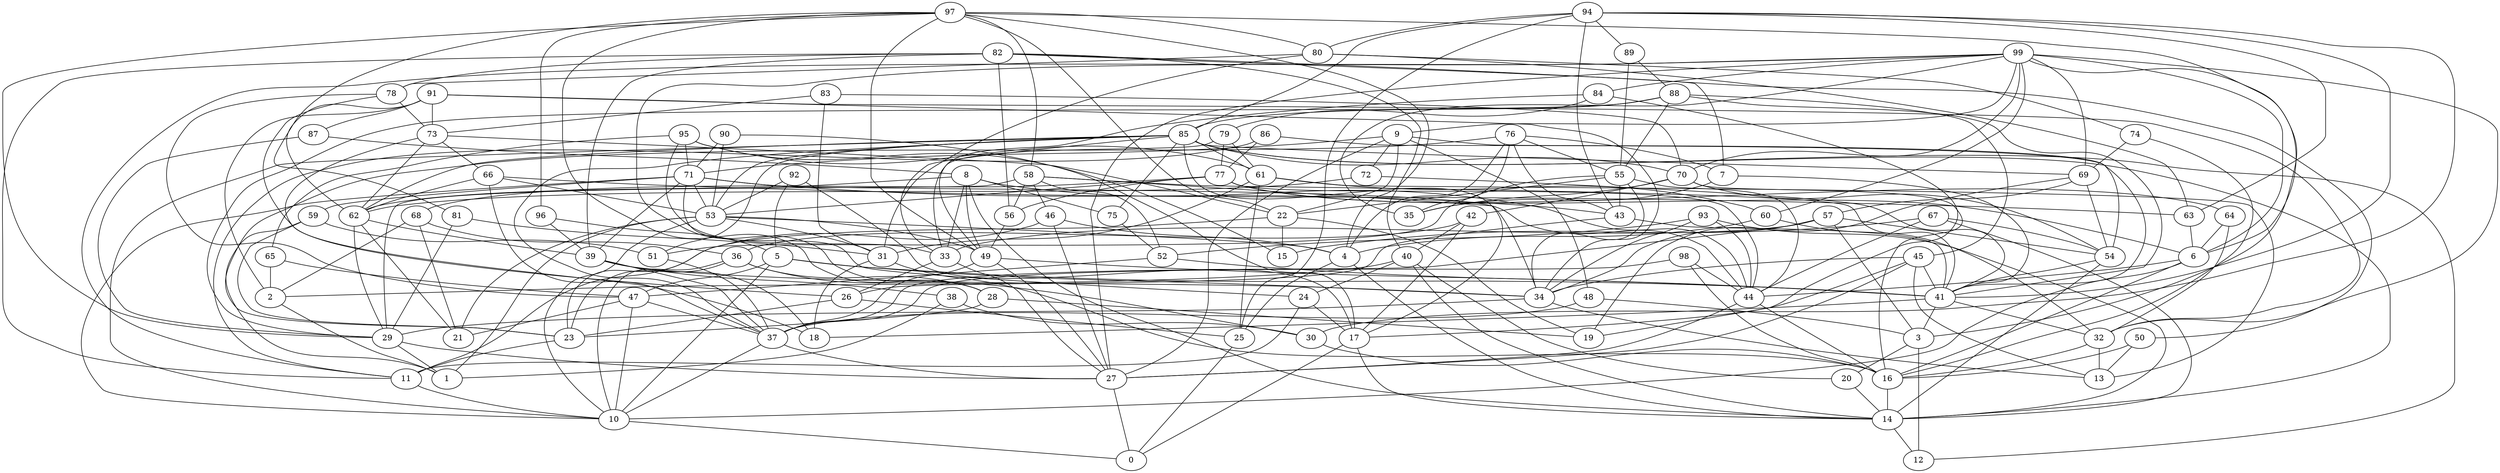 digraph GG_graph {

subgraph G_graph {
edge [color = black]
"2" -> "1" [dir = none]
"92" -> "53" [dir = none]
"92" -> "5" [dir = none]
"92" -> "17" [dir = none]
"7" -> "35" [dir = none]
"7" -> "41" [dir = none]
"65" -> "2" [dir = none]
"65" -> "47" [dir = none]
"68" -> "2" [dir = none]
"68" -> "36" [dir = none]
"68" -> "21" [dir = none]
"25" -> "0" [dir = none]
"78" -> "26" [dir = none]
"78" -> "73" [dir = none]
"78" -> "47" [dir = none]
"94" -> "63" [dir = none]
"94" -> "43" [dir = none]
"94" -> "25" [dir = none]
"94" -> "80" [dir = none]
"94" -> "41" [dir = none]
"94" -> "85" [dir = none]
"94" -> "30" [dir = none]
"94" -> "89" [dir = none]
"89" -> "88" [dir = none]
"89" -> "55" [dir = none]
"73" -> "22" [dir = none]
"73" -> "66" [dir = none]
"73" -> "18" [dir = none]
"73" -> "62" [dir = none]
"26" -> "23" [dir = none]
"26" -> "25" [dir = none]
"39" -> "18" [dir = none]
"39" -> "38" [dir = none]
"39" -> "37" [dir = none]
"39" -> "34" [dir = none]
"51" -> "37" [dir = none]
"5" -> "34" [dir = none]
"5" -> "47" [dir = none]
"5" -> "10" [dir = none]
"5" -> "41" [dir = none]
"36" -> "28" [dir = none]
"36" -> "30" [dir = none]
"36" -> "23" [dir = none]
"36" -> "10" [dir = none]
"96" -> "5" [dir = none]
"96" -> "39" [dir = none]
"43" -> "26" [dir = none]
"43" -> "41" [dir = none]
"47" -> "21" [dir = none]
"47" -> "37" [dir = none]
"47" -> "10" [dir = none]
"91" -> "87" [dir = none]
"91" -> "73" [dir = none]
"91" -> "2" [dir = none]
"91" -> "34" [dir = none]
"91" -> "32" [dir = none]
"91" -> "62" [dir = none]
"64" -> "6" [dir = none]
"64" -> "32" [dir = none]
"98" -> "37" [dir = none]
"98" -> "44" [dir = none]
"98" -> "16" [dir = none]
"80" -> "63" [dir = none]
"80" -> "31" [dir = none]
"80" -> "74" [dir = none]
"80" -> "78" [dir = none]
"83" -> "70" [dir = none]
"83" -> "73" [dir = none]
"83" -> "31" [dir = none]
"38" -> "30" [dir = none]
"38" -> "1" [dir = none]
"61" -> "25" [dir = none]
"61" -> "60" [dir = none]
"61" -> "13" [dir = none]
"61" -> "31" [dir = none]
"32" -> "16" [dir = none]
"32" -> "13" [dir = none]
"16" -> "14" [dir = none]
"97" -> "96" [dir = none]
"97" -> "6" [dir = none]
"97" -> "81" [dir = none]
"97" -> "29" [dir = none]
"97" -> "80" [dir = none]
"97" -> "58" [dir = none]
"97" -> "49" [dir = none]
"97" -> "4" [dir = none]
"97" -> "22" [dir = none]
"97" -> "28" [dir = none]
"42" -> "40" [dir = none]
"42" -> "17" [dir = none]
"42" -> "36" [dir = none]
"49" -> "37" [dir = none]
"49" -> "27" [dir = none]
"49" -> "41" [dir = none]
"28" -> "23" [dir = none]
"28" -> "19" [dir = none]
"41" -> "32" [dir = none]
"41" -> "3" [dir = none]
"41" -> "18" [dir = none]
"17" -> "0" [dir = none]
"17" -> "14" [dir = none]
"40" -> "2" [dir = none]
"40" -> "20" [dir = none]
"40" -> "14" [dir = none]
"40" -> "24" [dir = none]
"77" -> "68" [dir = none]
"77" -> "6" [dir = none]
"77" -> "44" [dir = none]
"77" -> "64" [dir = none]
"77" -> "53" [dir = none]
"77" -> "56" [dir = none]
"63" -> "6" [dir = none]
"76" -> "55" [dir = none]
"76" -> "7" [dir = none]
"76" -> "43" [dir = none]
"76" -> "4" [dir = none]
"76" -> "23" [dir = none]
"76" -> "35" [dir = none]
"53" -> "10" [dir = none]
"53" -> "31" [dir = none]
"53" -> "4" [dir = none]
"53" -> "49" [dir = none]
"53" -> "21" [dir = none]
"53" -> "1" [dir = none]
"72" -> "41" [dir = none]
"72" -> "62" [dir = none]
"87" -> "29" [dir = none]
"87" -> "8" [dir = none]
"9" -> "71" [dir = none]
"9" -> "27" [dir = none]
"9" -> "48" [dir = none]
"9" -> "22" [dir = none]
"9" -> "54" [dir = none]
"9" -> "72" [dir = none]
"93" -> "44" [dir = none]
"93" -> "14" [dir = none]
"93" -> "34" [dir = none]
"93" -> "52" [dir = none]
"70" -> "54" [dir = none]
"70" -> "35" [dir = none]
"70" -> "16" [dir = none]
"70" -> "42" [dir = none]
"66" -> "37" [dir = none]
"66" -> "53" [dir = none]
"66" -> "62" [dir = none]
"66" -> "63" [dir = none]
"23" -> "11" [dir = none]
"75" -> "52" [dir = none]
"60" -> "32" [dir = none]
"60" -> "4" [dir = none]
"46" -> "27" [dir = none]
"46" -> "23" [dir = none]
"46" -> "4" [dir = none]
"37" -> "27" [dir = none]
"37" -> "10" [dir = none]
"14" -> "12" [dir = none]
"34" -> "13" [dir = none]
"34" -> "29" [dir = none]
"4" -> "25" [dir = none]
"4" -> "14" [dir = none]
"29" -> "1" [dir = none]
"29" -> "27" [dir = none]
"99" -> "84" [dir = none]
"99" -> "11" [dir = none]
"99" -> "9" [dir = none]
"99" -> "28" [dir = none]
"99" -> "27" [dir = none]
"99" -> "60" [dir = none]
"99" -> "6" [dir = none]
"99" -> "32" [dir = none]
"99" -> "70" [dir = none]
"99" -> "69" [dir = none]
"99" -> "35" [dir = none]
"99" -> "3" [dir = none]
"10" -> "0" [dir = none]
"27" -> "0" [dir = none]
"44" -> "27" [dir = none]
"44" -> "16" [dir = none]
"8" -> "62" [dir = none]
"8" -> "49" [dir = none]
"8" -> "33" [dir = none]
"8" -> "44" [dir = none]
"8" -> "75" [dir = none]
"8" -> "14" [dir = none]
"6" -> "44" [dir = none]
"6" -> "16" [dir = none]
"6" -> "10" [dir = none]
"33" -> "26" [dir = none]
"33" -> "27" [dir = none]
"88" -> "41" [dir = none]
"88" -> "29" [dir = none]
"88" -> "55" [dir = none]
"88" -> "85" [dir = none]
"88" -> "45" [dir = none]
"55" -> "51" [dir = none]
"55" -> "43" [dir = none]
"55" -> "34" [dir = none]
"55" -> "22" [dir = none]
"55" -> "44" [dir = none]
"62" -> "29" [dir = none]
"62" -> "39" [dir = none]
"62" -> "21" [dir = none]
"3" -> "20" [dir = none]
"3" -> "12" [dir = none]
"52" -> "41" [dir = none]
"52" -> "47" [dir = none]
"30" -> "16" [dir = none]
"58" -> "34" [dir = none]
"58" -> "52" [dir = none]
"58" -> "41" [dir = none]
"58" -> "56" [dir = none]
"58" -> "29" [dir = none]
"58" -> "46" [dir = none]
"84" -> "19" [dir = none]
"84" -> "49" [dir = none]
"84" -> "79" [dir = none]
"86" -> "77" [dir = none]
"86" -> "11" [dir = none]
"86" -> "41" [dir = none]
"20" -> "14" [dir = none]
"82" -> "7" [dir = none]
"82" -> "56" [dir = none]
"82" -> "11" [dir = none]
"82" -> "78" [dir = none]
"82" -> "50" [dir = none]
"82" -> "39" [dir = none]
"82" -> "40" [dir = none]
"24" -> "17" [dir = none]
"24" -> "11" [dir = none]
"59" -> "51" [dir = none]
"59" -> "1" [dir = none]
"59" -> "23" [dir = none]
"50" -> "16" [dir = none]
"50" -> "13" [dir = none]
"67" -> "54" [dir = none]
"67" -> "15" [dir = none]
"67" -> "14" [dir = none]
"67" -> "44" [dir = none]
"54" -> "41" [dir = none]
"54" -> "14" [dir = none]
"48" -> "3" [dir = none]
"48" -> "37" [dir = none]
"79" -> "61" [dir = none]
"79" -> "33" [dir = none]
"79" -> "77" [dir = none]
"56" -> "49" [dir = none]
"90" -> "53" [dir = none]
"90" -> "71" [dir = none]
"90" -> "17" [dir = none]
"11" -> "10" [dir = none]
"31" -> "16" [dir = none]
"31" -> "18" [dir = none]
"45" -> "34" [dir = none]
"45" -> "13" [dir = none]
"45" -> "41" [dir = none]
"45" -> "27" [dir = none]
"45" -> "17" [dir = none]
"57" -> "3" [dir = none]
"57" -> "54" [dir = none]
"57" -> "34" [dir = none]
"57" -> "33" [dir = none]
"57" -> "37" [dir = none]
"95" -> "65" [dir = none]
"95" -> "15" [dir = none]
"95" -> "61" [dir = none]
"95" -> "71" [dir = none]
"95" -> "33" [dir = none]
"81" -> "29" [dir = none]
"81" -> "31" [dir = none]
"69" -> "19" [dir = none]
"69" -> "54" [dir = none]
"69" -> "57" [dir = none]
"85" -> "33" [dir = none]
"85" -> "14" [dir = none]
"85" -> "37" [dir = none]
"85" -> "10" [dir = none]
"85" -> "69" [dir = none]
"85" -> "17" [dir = none]
"85" -> "75" [dir = none]
"85" -> "62" [dir = none]
"85" -> "53" [dir = none]
"85" -> "51" [dir = none]
"85" -> "70" [dir = none]
"85" -> "61" [dir = none]
"85" -> "12" [dir = none]
"22" -> "19" [dir = none]
"22" -> "11" [dir = none]
"22" -> "15" [dir = none]
"71" -> "39" [dir = none]
"71" -> "53" [dir = none]
"71" -> "43" [dir = none]
"71" -> "59" [dir = none]
"71" -> "24" [dir = none]
"71" -> "44" [dir = none]
"71" -> "10" [dir = none]
"74" -> "16" [dir = none]
"74" -> "69" [dir = none]
}

}
